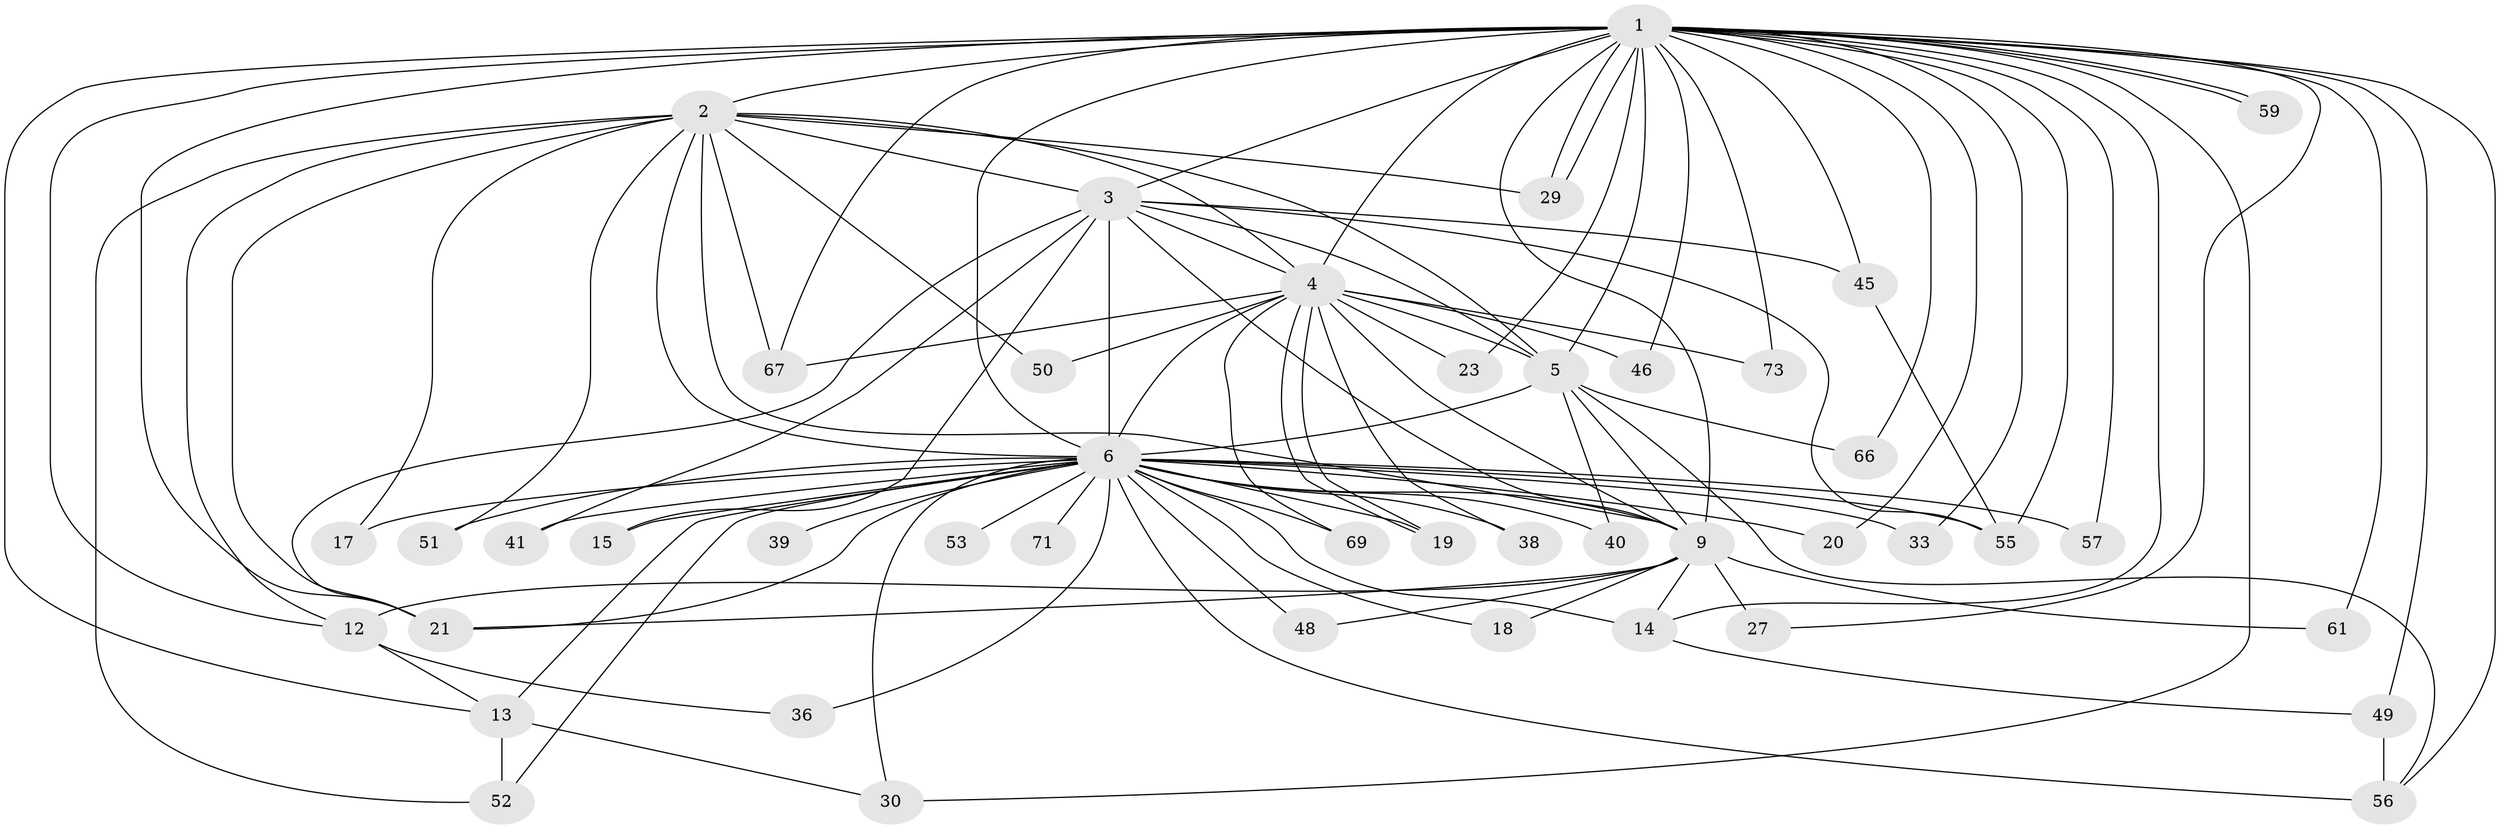 // original degree distribution, {34: 0.011235955056179775, 19: 0.02247191011235955, 15: 0.02247191011235955, 21: 0.011235955056179775, 13: 0.02247191011235955, 17: 0.011235955056179775, 30: 0.011235955056179775, 2: 0.5393258426966292, 5: 0.056179775280898875, 6: 0.011235955056179775, 3: 0.19101123595505617, 4: 0.0898876404494382}
// Generated by graph-tools (version 1.1) at 2025/14/03/09/25 04:14:18]
// undirected, 44 vertices, 107 edges
graph export_dot {
graph [start="1"]
  node [color=gray90,style=filled];
  1 [super="+22"];
  2;
  3 [super="+10"];
  4 [super="+11"];
  5;
  6 [super="+7+16+25"];
  9 [super="+87+43+64+34+44"];
  12 [super="+47"];
  13 [super="+76+60"];
  14;
  15;
  17;
  18;
  19 [super="+70"];
  20;
  21 [super="+65+68"];
  23 [super="+37"];
  27;
  29 [super="+54"];
  30 [super="+42"];
  33;
  36;
  38;
  39;
  40 [super="+84"];
  41;
  45 [super="+79"];
  46;
  48;
  49 [super="+62+58"];
  50;
  51;
  52;
  53;
  55 [super="+63"];
  56 [super="+72"];
  57;
  59;
  61;
  66;
  67 [super="+74"];
  69;
  71;
  73;
  1 -- 2;
  1 -- 3 [weight=2];
  1 -- 4;
  1 -- 5;
  1 -- 6 [weight=5];
  1 -- 9 [weight=2];
  1 -- 12;
  1 -- 13;
  1 -- 20;
  1 -- 21;
  1 -- 23;
  1 -- 27;
  1 -- 29;
  1 -- 29;
  1 -- 30;
  1 -- 33;
  1 -- 45;
  1 -- 46;
  1 -- 49 [weight=2];
  1 -- 55;
  1 -- 59;
  1 -- 59;
  1 -- 61;
  1 -- 66;
  1 -- 67;
  1 -- 73;
  1 -- 57;
  1 -- 14;
  1 -- 56;
  2 -- 3 [weight=2];
  2 -- 4;
  2 -- 5;
  2 -- 6 [weight=4];
  2 -- 9 [weight=2];
  2 -- 12;
  2 -- 17;
  2 -- 50;
  2 -- 51;
  2 -- 52;
  2 -- 67;
  2 -- 21;
  2 -- 29;
  3 -- 4 [weight=2];
  3 -- 5 [weight=2];
  3 -- 6 [weight=10];
  3 -- 9 [weight=2];
  3 -- 41;
  3 -- 45;
  3 -- 21;
  3 -- 15;
  3 -- 55 [weight=2];
  4 -- 5;
  4 -- 6 [weight=5];
  4 -- 9;
  4 -- 19;
  4 -- 19;
  4 -- 23 [weight=2];
  4 -- 38;
  4 -- 46;
  4 -- 50;
  4 -- 67;
  4 -- 69;
  4 -- 73;
  5 -- 6 [weight=3];
  5 -- 9;
  5 -- 40 [weight=2];
  5 -- 56;
  5 -- 66;
  6 -- 9 [weight=6];
  6 -- 21;
  6 -- 33;
  6 -- 38;
  6 -- 48;
  6 -- 56 [weight=2];
  6 -- 69 [weight=2];
  6 -- 71 [weight=2];
  6 -- 14 [weight=3];
  6 -- 15;
  6 -- 17;
  6 -- 18;
  6 -- 20;
  6 -- 36;
  6 -- 39 [weight=3];
  6 -- 40;
  6 -- 41;
  6 -- 51;
  6 -- 52;
  6 -- 53 [weight=2];
  6 -- 57 [weight=2];
  6 -- 13;
  6 -- 55;
  6 -- 19;
  6 -- 30;
  9 -- 27;
  9 -- 48;
  9 -- 18;
  9 -- 14;
  9 -- 12;
  9 -- 61;
  9 -- 21;
  12 -- 13;
  12 -- 36;
  13 -- 30;
  13 -- 52;
  14 -- 49;
  45 -- 55;
  49 -- 56;
}
